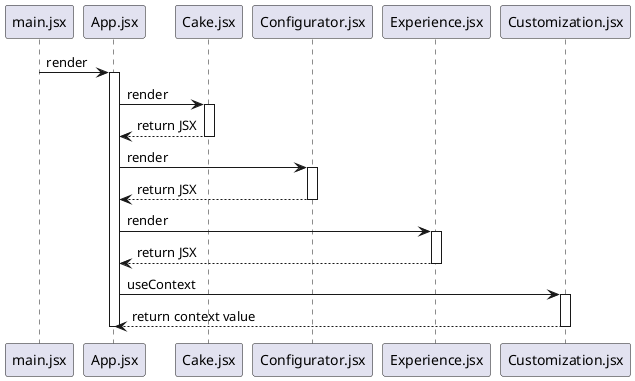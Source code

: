 @startuml
participant "main.jsx" as Main
participant "App.jsx" as App
participant "Cake.jsx" as Cake
participant "Configurator.jsx" as Configurator
participant "Experience.jsx" as Experience
participant "Customization.jsx" as Customization

Main->App: render
activate App

App->Cake: render
activate Cake
Cake-->App: return JSX
deactivate Cake

App->Configurator: render
activate Configurator
Configurator-->App: return JSX
deactivate Configurator

App->Experience: render
activate Experience
Experience-->App: return JSX
deactivate Experience

App->Customization: useContext
activate Customization
Customization-->App: return context value
deactivate Customization

deactivate App
@enduml
